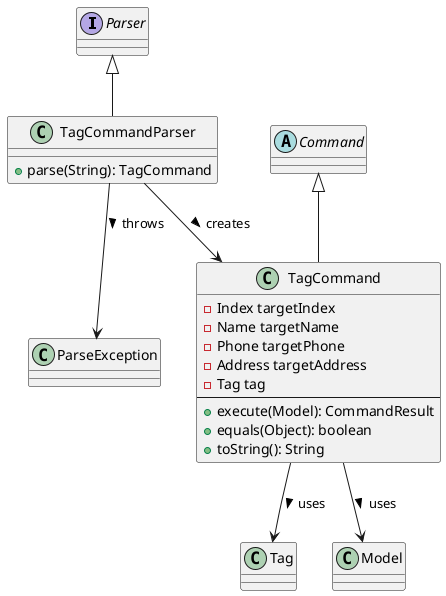 @startuml

interface Parser
abstract class Command

class TagCommand {
  - Index targetIndex
  - Name targetName
  - Phone targetPhone
  - Address targetAddress
  - Tag tag
  --
  + execute(Model): CommandResult
  + equals(Object): boolean
  + toString(): String
}

class TagCommandParser {
  + parse(String): TagCommand
}

class ParseException
class Tag
class Model

Parser <|-- TagCommandParser
Command <|-- TagCommand

TagCommandParser --> TagCommand : creates >
TagCommandParser --> ParseException : throws >
TagCommand --> Tag : uses >
TagCommand --> Model : uses >

@enduml
